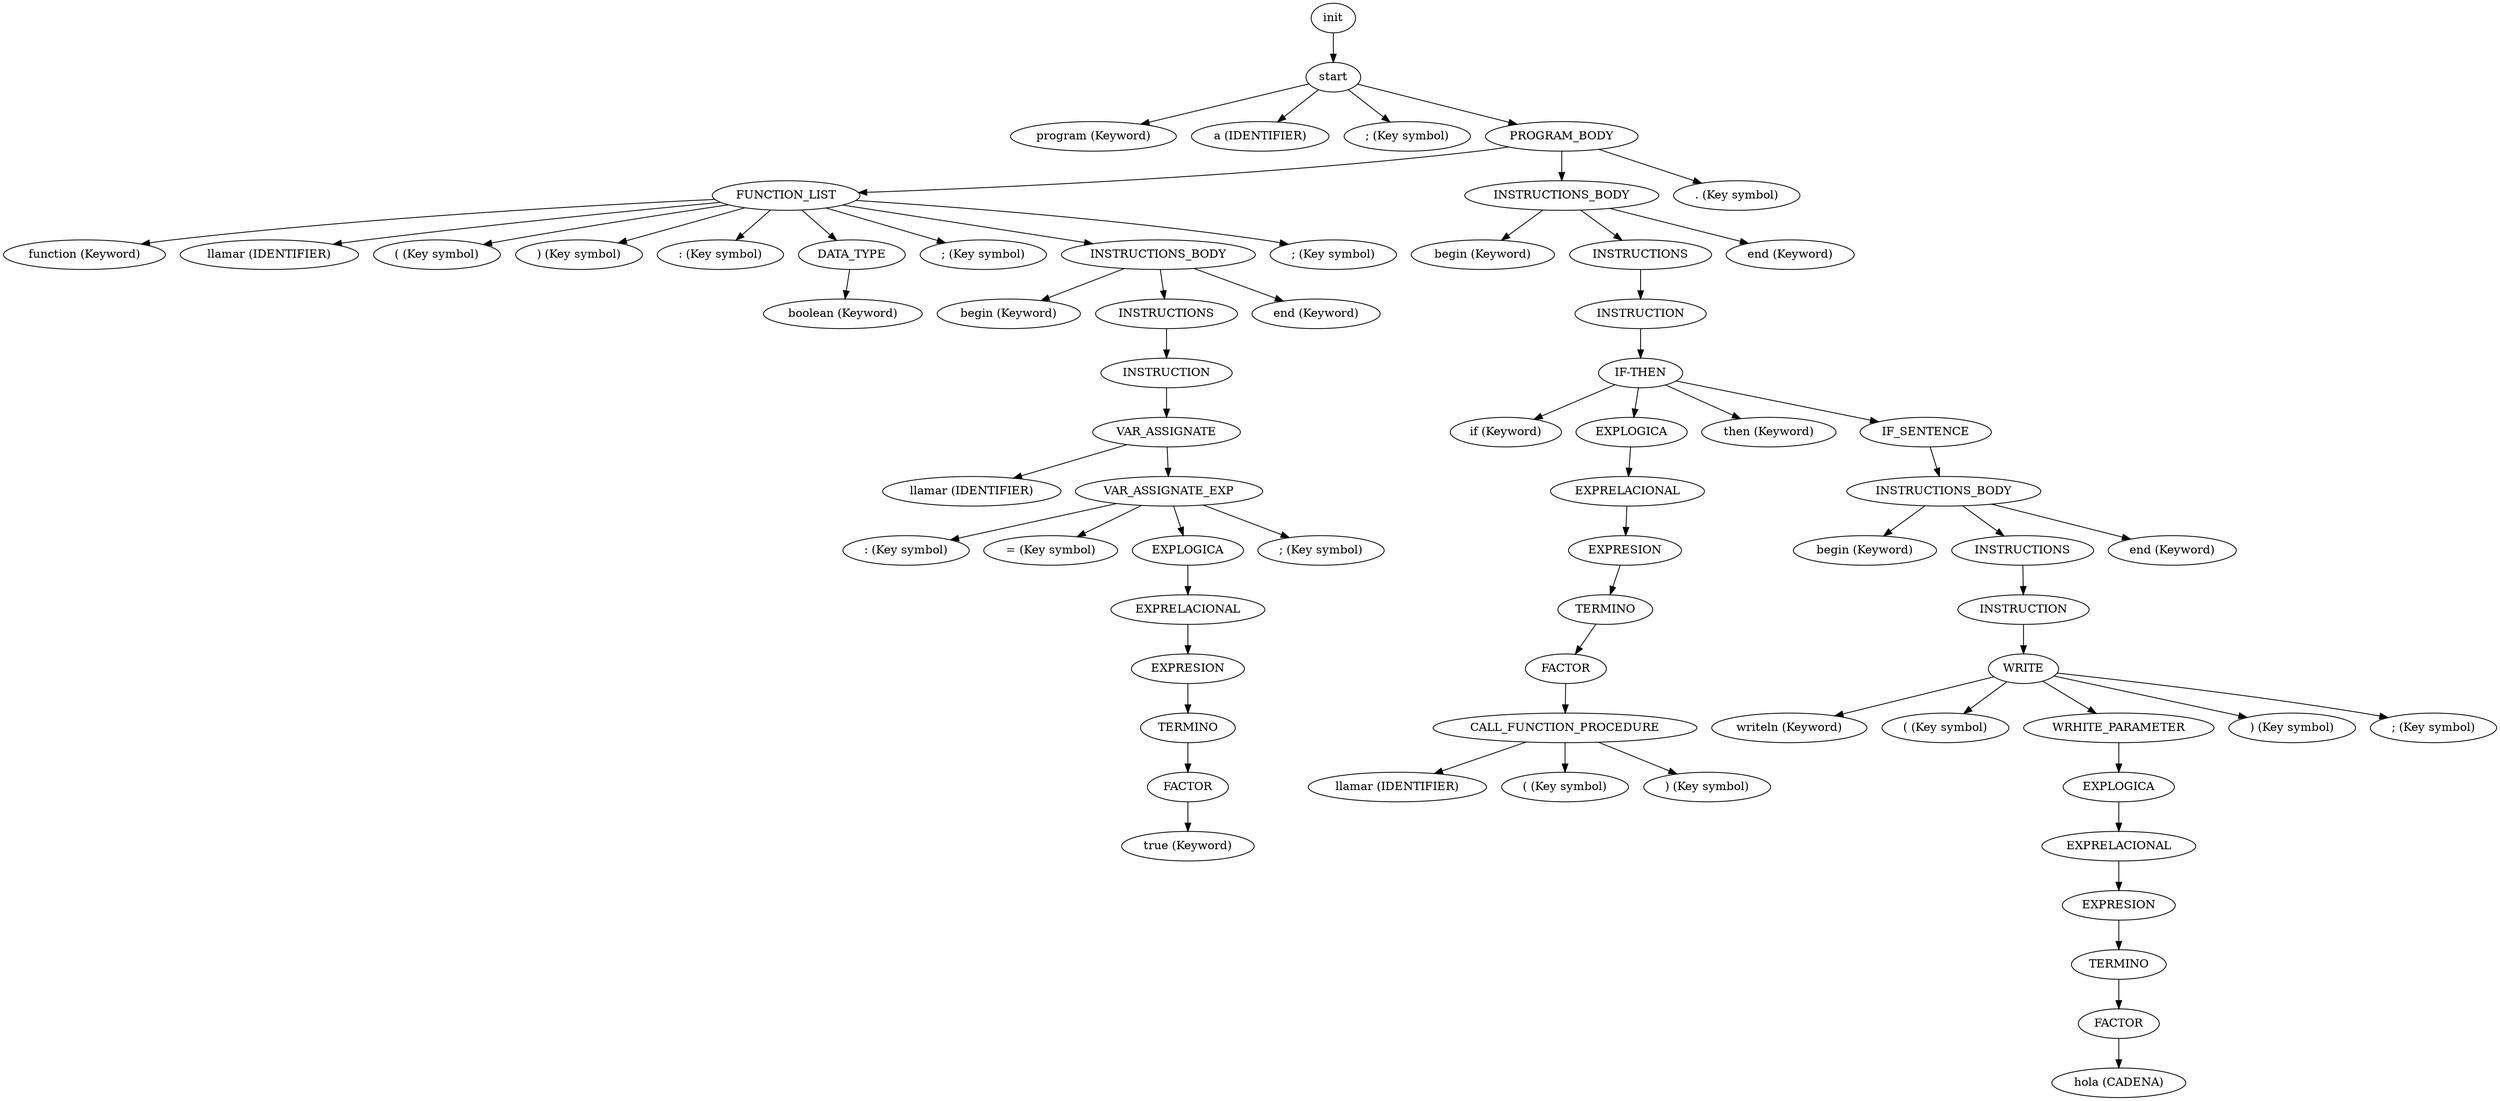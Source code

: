 digraph G{
nodo0[ label="init"];
nodo1[ label ="start"]
nodo0->nodo1; 
nodo2[ label ="program (Keyword)"]
nodo1->nodo2; 
nodo3[ label ="a (IDENTIFIER)"]
nodo1->nodo3; 
nodo4[ label ="; (Key symbol)"]
nodo1->nodo4; 
nodo5[ label ="PROGRAM_BODY"]
nodo1->nodo5; 
nodo6[ label ="FUNCTION_LIST"]
nodo5->nodo6; 
nodo7[ label ="function (Keyword)"]
nodo6->nodo7; 
nodo8[ label ="llamar (IDENTIFIER)"]
nodo6->nodo8; 
nodo9[ label ="( (Key symbol)"]
nodo6->nodo9; 
nodo10[ label =") (Key symbol)"]
nodo6->nodo10; 
nodo11[ label =": (Key symbol)"]
nodo6->nodo11; 
nodo12[ label ="DATA_TYPE"]
nodo6->nodo12; 
nodo13[ label ="boolean (Keyword)"]
nodo12->nodo13; 
nodo14[ label ="; (Key symbol)"]
nodo6->nodo14; 
nodo15[ label ="INSTRUCTIONS_BODY"]
nodo6->nodo15; 
nodo16[ label ="begin (Keyword)"]
nodo15->nodo16; 
nodo17[ label ="INSTRUCTIONS"]
nodo15->nodo17; 
nodo18[ label ="INSTRUCTION"]
nodo17->nodo18; 
nodo19[ label ="VAR_ASSIGNATE"]
nodo18->nodo19; 
nodo20[ label ="llamar (IDENTIFIER)"]
nodo19->nodo20; 
nodo21[ label ="VAR_ASSIGNATE_EXP"]
nodo19->nodo21; 
nodo22[ label =": (Key symbol)"]
nodo21->nodo22; 
nodo23[ label ="= (Key symbol)"]
nodo21->nodo23; 
nodo24[ label ="EXPLOGICA"]
nodo21->nodo24; 
nodo25[ label ="EXPRELACIONAL"]
nodo24->nodo25; 
nodo26[ label ="EXPRESION"]
nodo25->nodo26; 
nodo27[ label ="TERMINO"]
nodo26->nodo27; 
nodo28[ label ="FACTOR"]
nodo27->nodo28; 
nodo29[ label ="true (Keyword)"]
nodo28->nodo29; 
nodo30[ label ="; (Key symbol)"]
nodo21->nodo30; 
nodo31[ label ="end (Keyword)"]
nodo15->nodo31; 
nodo32[ label ="; (Key symbol)"]
nodo6->nodo32; 
nodo33[ label ="INSTRUCTIONS_BODY"]
nodo5->nodo33; 
nodo34[ label ="begin (Keyword)"]
nodo33->nodo34; 
nodo35[ label ="INSTRUCTIONS"]
nodo33->nodo35; 
nodo36[ label ="INSTRUCTION"]
nodo35->nodo36; 
nodo37[ label ="IF-THEN"]
nodo36->nodo37; 
nodo38[ label ="if (Keyword)"]
nodo37->nodo38; 
nodo39[ label ="EXPLOGICA"]
nodo37->nodo39; 
nodo40[ label ="EXPRELACIONAL"]
nodo39->nodo40; 
nodo41[ label ="EXPRESION"]
nodo40->nodo41; 
nodo42[ label ="TERMINO"]
nodo41->nodo42; 
nodo43[ label ="FACTOR"]
nodo42->nodo43; 
nodo44[ label ="CALL_FUNCTION_PROCEDURE"]
nodo43->nodo44; 
nodo45[ label ="llamar (IDENTIFIER)"]
nodo44->nodo45; 
nodo46[ label ="( (Key symbol)"]
nodo44->nodo46; 
nodo47[ label =") (Key symbol)"]
nodo44->nodo47; 
nodo48[ label ="then (Keyword)"]
nodo37->nodo48; 
nodo49[ label ="IF_SENTENCE"]
nodo37->nodo49; 
nodo50[ label ="INSTRUCTIONS_BODY"]
nodo49->nodo50; 
nodo51[ label ="begin (Keyword)"]
nodo50->nodo51; 
nodo52[ label ="INSTRUCTIONS"]
nodo50->nodo52; 
nodo53[ label ="INSTRUCTION"]
nodo52->nodo53; 
nodo54[ label ="WRITE"]
nodo53->nodo54; 
nodo55[ label ="writeln (Keyword)"]
nodo54->nodo55; 
nodo56[ label ="( (Key symbol)"]
nodo54->nodo56; 
nodo57[ label ="WRHITE_PARAMETER"]
nodo54->nodo57; 
nodo58[ label ="EXPLOGICA"]
nodo57->nodo58; 
nodo59[ label ="EXPRELACIONAL"]
nodo58->nodo59; 
nodo60[ label ="EXPRESION"]
nodo59->nodo60; 
nodo61[ label ="TERMINO"]
nodo60->nodo61; 
nodo62[ label ="FACTOR"]
nodo61->nodo62; 
nodo63[ label ="hola (CADENA)"]
nodo62->nodo63; 
nodo64[ label =") (Key symbol)"]
nodo54->nodo64; 
nodo65[ label ="; (Key symbol)"]
nodo54->nodo65; 
nodo66[ label ="end (Keyword)"]
nodo50->nodo66; 
nodo67[ label ="end (Keyword)"]
nodo33->nodo67; 
nodo68[ label =". (Key symbol)"]
nodo5->nodo68; 
}